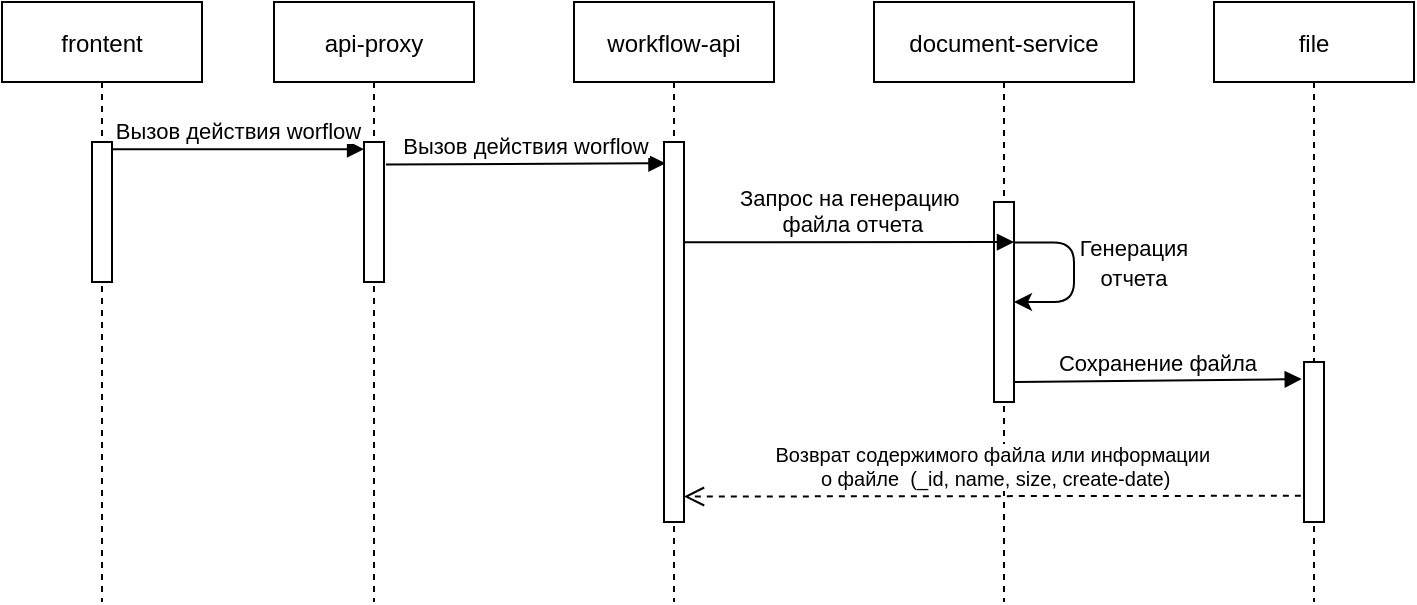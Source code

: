 <mxfile version="21.7.5" type="github">
  <diagram name="Страница — 1" id="g-NbgW3OWLjMFJM1k_oT">
    <mxGraphModel dx="1136" dy="619" grid="1" gridSize="10" guides="1" tooltips="1" connect="1" arrows="1" fold="1" page="1" pageScale="1" pageWidth="827" pageHeight="1169" math="0" shadow="0">
      <root>
        <mxCell id="0" />
        <mxCell id="1" parent="0" />
        <mxCell id="yq-rqncpho9hYTR--qHu-1" value="frontent" style="shape=umlLifeline;perimeter=lifelinePerimeter;container=1;collapsible=0;recursiveResize=0;rounded=0;shadow=0;strokeWidth=1;" vertex="1" parent="1">
          <mxGeometry x="24" y="30" width="100" height="300" as="geometry" />
        </mxCell>
        <mxCell id="yq-rqncpho9hYTR--qHu-2" value="" style="points=[];perimeter=orthogonalPerimeter;rounded=0;shadow=0;strokeWidth=1;" vertex="1" parent="yq-rqncpho9hYTR--qHu-1">
          <mxGeometry x="45" y="70" width="10" height="70" as="geometry" />
        </mxCell>
        <mxCell id="yq-rqncpho9hYTR--qHu-3" value="api-proxy" style="shape=umlLifeline;perimeter=lifelinePerimeter;container=1;collapsible=0;recursiveResize=0;rounded=0;shadow=0;strokeWidth=1;" vertex="1" parent="1">
          <mxGeometry x="160" y="30" width="100" height="300" as="geometry" />
        </mxCell>
        <mxCell id="yq-rqncpho9hYTR--qHu-4" value="" style="points=[];perimeter=orthogonalPerimeter;rounded=0;shadow=0;strokeWidth=1;" vertex="1" parent="yq-rqncpho9hYTR--qHu-3">
          <mxGeometry x="45" y="70" width="10" height="70" as="geometry" />
        </mxCell>
        <mxCell id="yq-rqncpho9hYTR--qHu-5" value="workflow-api" style="shape=umlLifeline;perimeter=lifelinePerimeter;container=1;collapsible=0;recursiveResize=0;rounded=0;shadow=0;strokeWidth=1;" vertex="1" parent="1">
          <mxGeometry x="310" y="30" width="100" height="300" as="geometry" />
        </mxCell>
        <mxCell id="yq-rqncpho9hYTR--qHu-6" value="" style="points=[];perimeter=orthogonalPerimeter;rounded=0;shadow=0;strokeWidth=1;" vertex="1" parent="yq-rqncpho9hYTR--qHu-5">
          <mxGeometry x="45" y="70" width="10" height="190" as="geometry" />
        </mxCell>
        <mxCell id="yq-rqncpho9hYTR--qHu-7" value="document-service" style="shape=umlLifeline;perimeter=lifelinePerimeter;container=1;collapsible=0;recursiveResize=0;rounded=0;shadow=0;strokeWidth=1;" vertex="1" parent="1">
          <mxGeometry x="460" y="30" width="130" height="300" as="geometry" />
        </mxCell>
        <mxCell id="yq-rqncpho9hYTR--qHu-8" value="" style="points=[];perimeter=orthogonalPerimeter;rounded=0;shadow=0;strokeWidth=1;" vertex="1" parent="yq-rqncpho9hYTR--qHu-7">
          <mxGeometry x="60" y="100" width="10" height="100" as="geometry" />
        </mxCell>
        <mxCell id="yq-rqncpho9hYTR--qHu-9" value="" style="edgeStyle=elbowEdgeStyle;elbow=horizontal;endArrow=classic;html=1;exitX=1.039;exitY=0.003;exitDx=0;exitDy=0;exitPerimeter=0;" edge="1" parent="yq-rqncpho9hYTR--qHu-7">
          <mxGeometry width="50" height="50" relative="1" as="geometry">
            <mxPoint x="70.39" y="120.24" as="sourcePoint" />
            <mxPoint x="70" y="150" as="targetPoint" />
            <Array as="points">
              <mxPoint x="100" y="150" />
              <mxPoint x="100" y="119" />
            </Array>
          </mxGeometry>
        </mxCell>
        <mxCell id="yq-rqncpho9hYTR--qHu-10" value="file" style="shape=umlLifeline;perimeter=lifelinePerimeter;container=1;collapsible=0;recursiveResize=0;rounded=0;shadow=0;strokeWidth=1;" vertex="1" parent="1">
          <mxGeometry x="630" y="30" width="100" height="300" as="geometry" />
        </mxCell>
        <mxCell id="yq-rqncpho9hYTR--qHu-11" value="" style="points=[];perimeter=orthogonalPerimeter;rounded=0;shadow=0;strokeWidth=1;" vertex="1" parent="yq-rqncpho9hYTR--qHu-10">
          <mxGeometry x="45" y="180" width="10" height="80" as="geometry" />
        </mxCell>
        <mxCell id="yq-rqncpho9hYTR--qHu-12" value="Вызов действия worflow" style="verticalAlign=bottom;endArrow=block;entryX=0.005;entryY=0.051;shadow=0;strokeWidth=1;entryDx=0;entryDy=0;entryPerimeter=0;exitX=1.028;exitY=0.051;exitDx=0;exitDy=0;exitPerimeter=0;" edge="1" parent="1" source="yq-rqncpho9hYTR--qHu-2" target="yq-rqncpho9hYTR--qHu-4">
          <mxGeometry relative="1" as="geometry">
            <mxPoint x="84" y="110" as="sourcePoint" />
            <mxPoint x="244" y="110.0" as="targetPoint" />
          </mxGeometry>
        </mxCell>
        <mxCell id="yq-rqncpho9hYTR--qHu-13" value="Вызов действия worflow" style="verticalAlign=bottom;endArrow=block;shadow=0;strokeWidth=1;exitX=1.098;exitY=0.16;exitDx=0;exitDy=0;exitPerimeter=0;entryX=0.074;entryY=0.056;entryDx=0;entryDy=0;entryPerimeter=0;" edge="1" parent="1" source="yq-rqncpho9hYTR--qHu-4" target="yq-rqncpho9hYTR--qHu-6">
          <mxGeometry relative="1" as="geometry">
            <mxPoint x="220" y="130.0" as="sourcePoint" />
            <mxPoint x="380" y="111" as="targetPoint" />
          </mxGeometry>
        </mxCell>
        <mxCell id="yq-rqncpho9hYTR--qHu-14" value="Запрос на генерацию&#xa; файла отчета" style="verticalAlign=bottom;endArrow=block;shadow=0;strokeWidth=1;exitX=1.041;exitY=0.264;exitDx=0;exitDy=0;exitPerimeter=0;" edge="1" parent="1" source="yq-rqncpho9hYTR--qHu-6">
          <mxGeometry relative="1" as="geometry">
            <mxPoint x="370" y="150" as="sourcePoint" />
            <mxPoint x="530" y="150" as="targetPoint" />
          </mxGeometry>
        </mxCell>
        <mxCell id="yq-rqncpho9hYTR--qHu-15" value="&lt;font style=&quot;font-size: 11px&quot;&gt;Генерация отчета&lt;/font&gt;" style="text;html=1;strokeColor=none;fillColor=none;align=center;verticalAlign=middle;whiteSpace=wrap;rounded=0;" vertex="1" parent="1">
          <mxGeometry x="570" y="150" width="40" height="20" as="geometry" />
        </mxCell>
        <mxCell id="yq-rqncpho9hYTR--qHu-16" value="Сохранение файла" style="verticalAlign=bottom;endArrow=block;shadow=0;strokeWidth=1;exitX=1.041;exitY=0.264;exitDx=0;exitDy=0;exitPerimeter=0;entryX=-0.112;entryY=0.107;entryDx=0;entryDy=0;entryPerimeter=0;" edge="1" parent="1" target="yq-rqncpho9hYTR--qHu-11">
          <mxGeometry relative="1" as="geometry">
            <mxPoint x="530" y="220" as="sourcePoint" />
            <mxPoint x="660" y="220" as="targetPoint" />
          </mxGeometry>
        </mxCell>
        <mxCell id="yq-rqncpho9hYTR--qHu-17" value="Возврат содержимого файла или информации&#xa; о файле  (_id, name, size, create-date)" style="verticalAlign=bottom;endArrow=open;dashed=1;endSize=8;exitX=-0.158;exitY=0.836;shadow=0;strokeWidth=1;exitDx=0;exitDy=0;exitPerimeter=0;fontSize=10;entryX=1;entryY=0.933;entryDx=0;entryDy=0;entryPerimeter=0;" edge="1" parent="1" source="yq-rqncpho9hYTR--qHu-11" target="yq-rqncpho9hYTR--qHu-6">
          <mxGeometry relative="1" as="geometry">
            <mxPoint x="370" y="277" as="targetPoint" />
            <mxPoint x="670" y="260.0" as="sourcePoint" />
          </mxGeometry>
        </mxCell>
      </root>
    </mxGraphModel>
  </diagram>
</mxfile>
